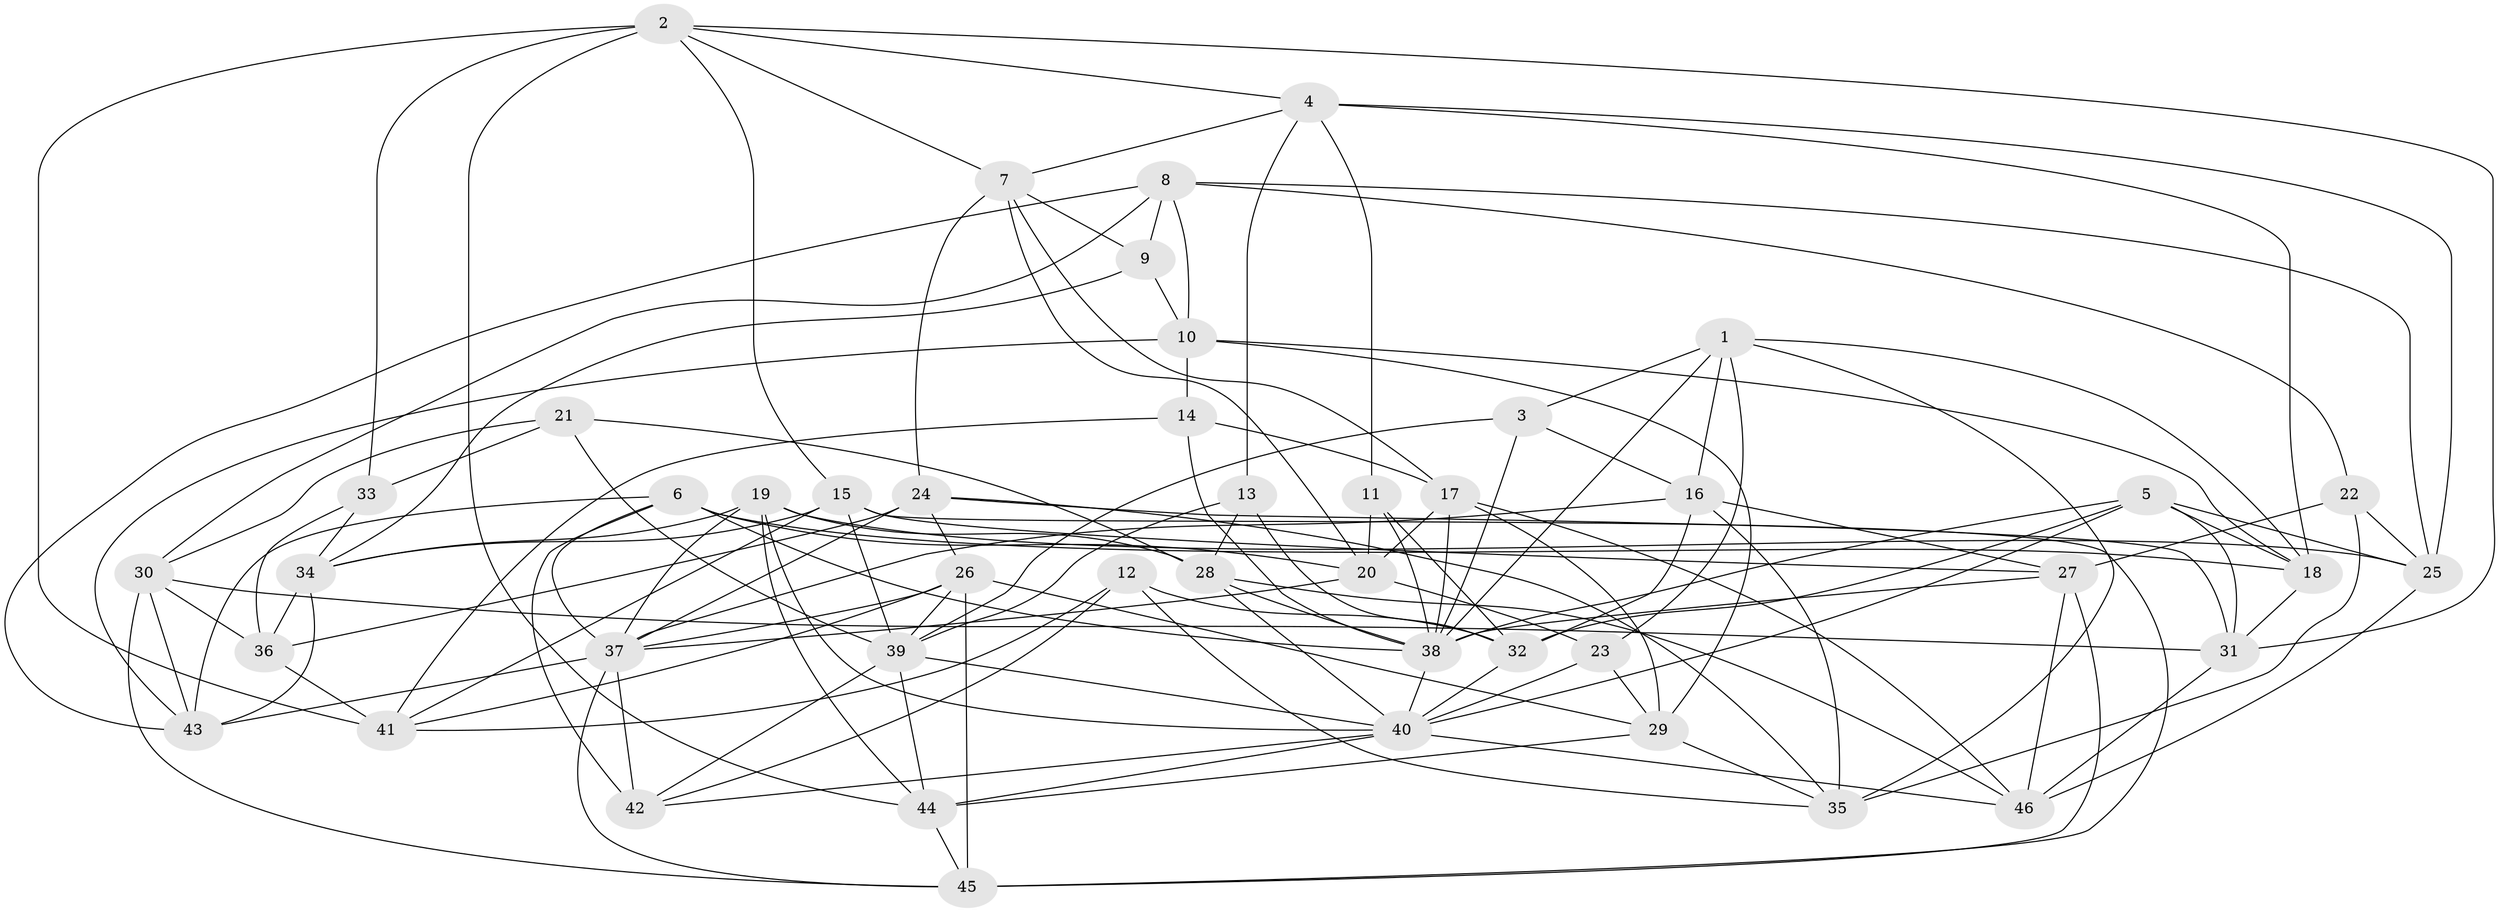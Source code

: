 // original degree distribution, {4: 1.0}
// Generated by graph-tools (version 1.1) at 2025/26/03/09/25 03:26:55]
// undirected, 46 vertices, 134 edges
graph export_dot {
graph [start="1"]
  node [color=gray90,style=filled];
  1;
  2;
  3;
  4;
  5;
  6;
  7;
  8;
  9;
  10;
  11;
  12;
  13;
  14;
  15;
  16;
  17;
  18;
  19;
  20;
  21;
  22;
  23;
  24;
  25;
  26;
  27;
  28;
  29;
  30;
  31;
  32;
  33;
  34;
  35;
  36;
  37;
  38;
  39;
  40;
  41;
  42;
  43;
  44;
  45;
  46;
  1 -- 3 [weight=1.0];
  1 -- 16 [weight=1.0];
  1 -- 18 [weight=1.0];
  1 -- 23 [weight=1.0];
  1 -- 35 [weight=1.0];
  1 -- 38 [weight=1.0];
  2 -- 4 [weight=1.0];
  2 -- 7 [weight=1.0];
  2 -- 15 [weight=1.0];
  2 -- 31 [weight=1.0];
  2 -- 33 [weight=2.0];
  2 -- 41 [weight=1.0];
  2 -- 44 [weight=1.0];
  3 -- 16 [weight=1.0];
  3 -- 38 [weight=1.0];
  3 -- 39 [weight=1.0];
  4 -- 7 [weight=1.0];
  4 -- 11 [weight=1.0];
  4 -- 13 [weight=1.0];
  4 -- 18 [weight=1.0];
  4 -- 25 [weight=1.0];
  5 -- 18 [weight=1.0];
  5 -- 25 [weight=1.0];
  5 -- 31 [weight=1.0];
  5 -- 32 [weight=1.0];
  5 -- 38 [weight=1.0];
  5 -- 40 [weight=1.0];
  6 -- 18 [weight=1.0];
  6 -- 20 [weight=1.0];
  6 -- 37 [weight=1.0];
  6 -- 38 [weight=1.0];
  6 -- 42 [weight=1.0];
  6 -- 43 [weight=1.0];
  7 -- 9 [weight=1.0];
  7 -- 17 [weight=1.0];
  7 -- 20 [weight=1.0];
  7 -- 24 [weight=1.0];
  8 -- 9 [weight=1.0];
  8 -- 10 [weight=1.0];
  8 -- 22 [weight=1.0];
  8 -- 25 [weight=1.0];
  8 -- 30 [weight=1.0];
  8 -- 43 [weight=1.0];
  9 -- 10 [weight=1.0];
  9 -- 34 [weight=1.0];
  10 -- 14 [weight=1.0];
  10 -- 18 [weight=1.0];
  10 -- 29 [weight=1.0];
  10 -- 43 [weight=1.0];
  11 -- 20 [weight=1.0];
  11 -- 32 [weight=1.0];
  11 -- 38 [weight=1.0];
  12 -- 32 [weight=1.0];
  12 -- 35 [weight=1.0];
  12 -- 41 [weight=1.0];
  12 -- 42 [weight=1.0];
  13 -- 28 [weight=1.0];
  13 -- 32 [weight=1.0];
  13 -- 39 [weight=1.0];
  14 -- 17 [weight=1.0];
  14 -- 38 [weight=1.0];
  14 -- 41 [weight=1.0];
  15 -- 27 [weight=1.0];
  15 -- 34 [weight=1.0];
  15 -- 39 [weight=1.0];
  15 -- 41 [weight=1.0];
  15 -- 45 [weight=1.0];
  16 -- 27 [weight=1.0];
  16 -- 32 [weight=1.0];
  16 -- 35 [weight=1.0];
  16 -- 37 [weight=1.0];
  17 -- 20 [weight=1.0];
  17 -- 29 [weight=1.0];
  17 -- 38 [weight=1.0];
  17 -- 46 [weight=1.0];
  18 -- 31 [weight=1.0];
  19 -- 25 [weight=1.0];
  19 -- 28 [weight=1.0];
  19 -- 34 [weight=1.0];
  19 -- 37 [weight=1.0];
  19 -- 40 [weight=1.0];
  19 -- 44 [weight=1.0];
  20 -- 23 [weight=1.0];
  20 -- 37 [weight=1.0];
  21 -- 28 [weight=1.0];
  21 -- 30 [weight=1.0];
  21 -- 33 [weight=1.0];
  21 -- 39 [weight=1.0];
  22 -- 25 [weight=1.0];
  22 -- 27 [weight=1.0];
  22 -- 35 [weight=1.0];
  23 -- 29 [weight=1.0];
  23 -- 40 [weight=1.0];
  24 -- 26 [weight=1.0];
  24 -- 31 [weight=1.0];
  24 -- 35 [weight=1.0];
  24 -- 36 [weight=1.0];
  24 -- 37 [weight=1.0];
  25 -- 46 [weight=1.0];
  26 -- 29 [weight=1.0];
  26 -- 37 [weight=1.0];
  26 -- 39 [weight=1.0];
  26 -- 41 [weight=1.0];
  26 -- 45 [weight=1.0];
  27 -- 38 [weight=1.0];
  27 -- 45 [weight=1.0];
  27 -- 46 [weight=1.0];
  28 -- 38 [weight=1.0];
  28 -- 40 [weight=1.0];
  28 -- 46 [weight=1.0];
  29 -- 35 [weight=1.0];
  29 -- 44 [weight=1.0];
  30 -- 31 [weight=1.0];
  30 -- 36 [weight=1.0];
  30 -- 43 [weight=1.0];
  30 -- 45 [weight=1.0];
  31 -- 46 [weight=1.0];
  32 -- 40 [weight=1.0];
  33 -- 34 [weight=1.0];
  33 -- 36 [weight=2.0];
  34 -- 36 [weight=1.0];
  34 -- 43 [weight=1.0];
  36 -- 41 [weight=1.0];
  37 -- 42 [weight=2.0];
  37 -- 43 [weight=1.0];
  37 -- 45 [weight=1.0];
  38 -- 40 [weight=1.0];
  39 -- 40 [weight=1.0];
  39 -- 42 [weight=1.0];
  39 -- 44 [weight=1.0];
  40 -- 42 [weight=1.0];
  40 -- 44 [weight=1.0];
  40 -- 46 [weight=1.0];
  44 -- 45 [weight=1.0];
}
